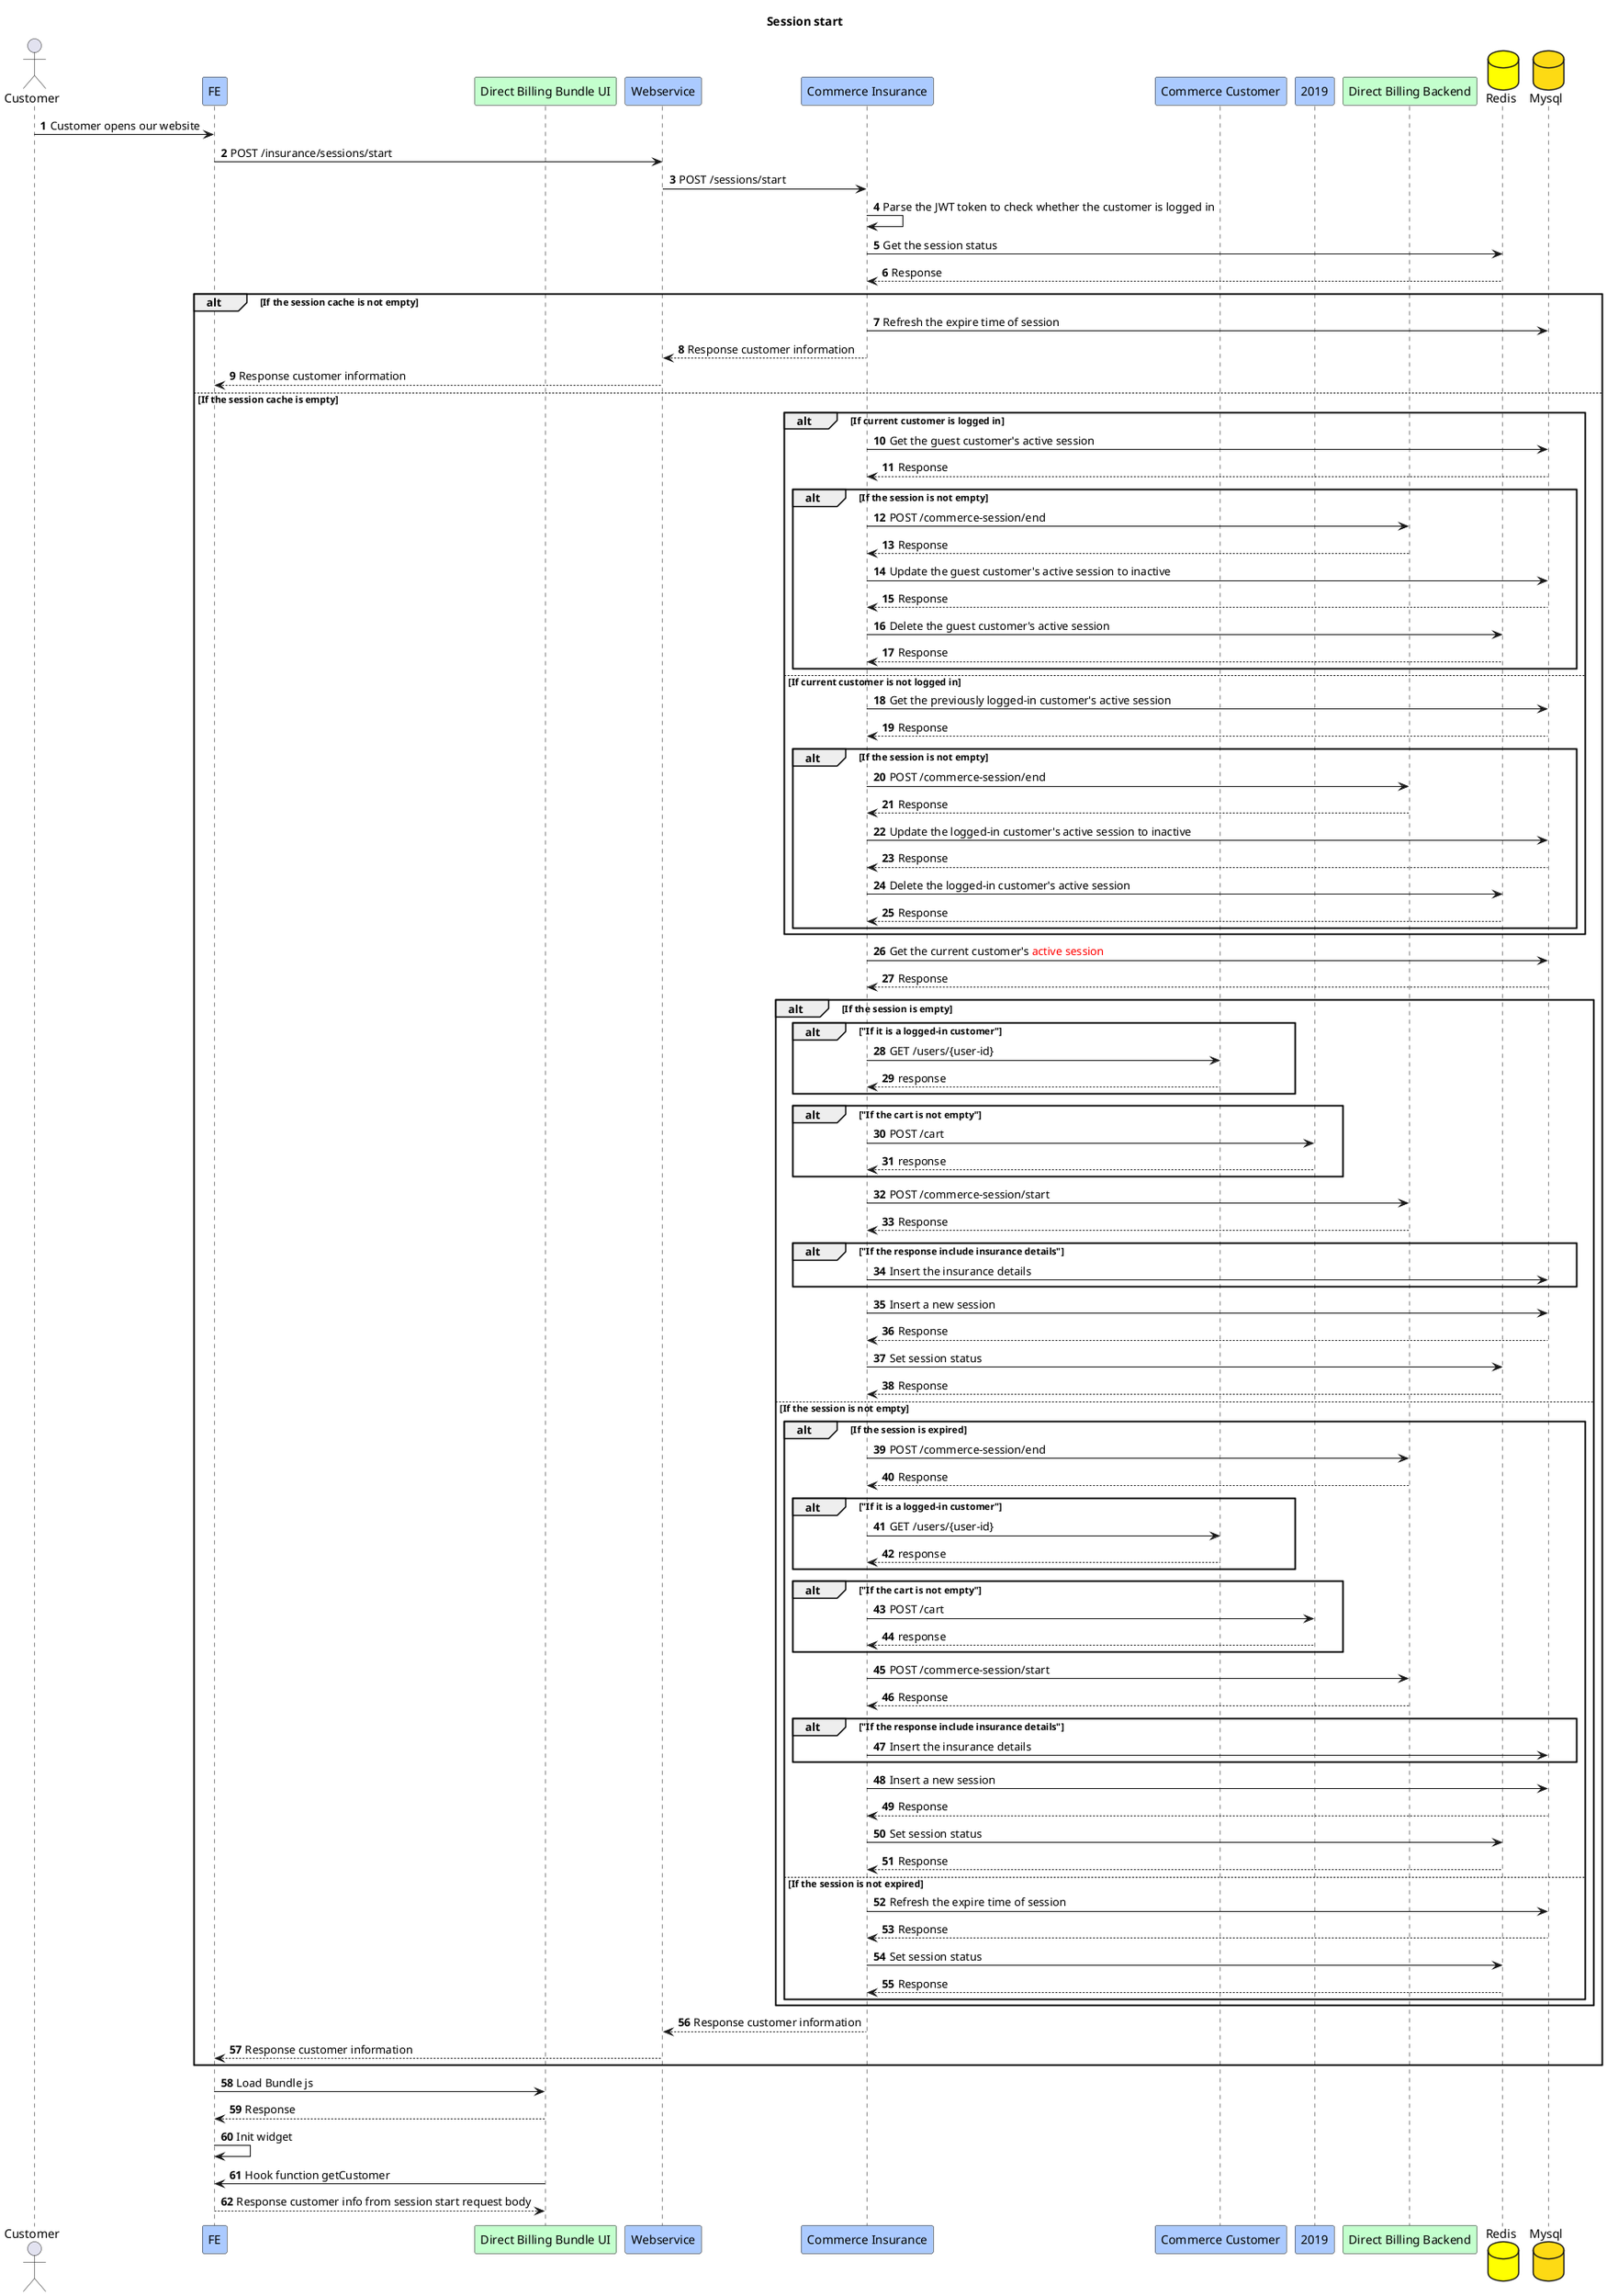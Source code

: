 @startuml
title Session start
actor Customer
participant FE #abcaff
participant "Direct Billing Bundle UI" #c3ffcd
participant "Webservice" #abcaff
participant "Commerce Insurance" #abcaff
participant "Commerce Customer" #abcaff
participant "2019" #abcaff
participant "Direct Billing Backend" #c3ffcd
database "Redis" #yellow
database "Mysql" #fdda14

autonumber
Customer -> FE:Customer opens our website
FE -> "Webservice":POST /insurance/sessions/start
"Webservice" -> "Commerce Insurance":POST /sessions/start
"Commerce Insurance" -> "Commerce Insurance":Parse the JWT token to check whether the customer is logged in
"Commerce Insurance" -> "Redis":Get the session status
"Redis" --> "Commerce Insurance":Response
alt If the session cache is not empty
    "Commerce Insurance" -> "Mysql":Refresh the expire time of session
    "Commerce Insurance" --> "Webservice":Response customer information
    "Webservice" --> FE:Response customer information
else If the session cache is empty

'    Start verify whether the previous account has ended the session
    alt If current customer is logged in
        "Commerce Insurance" -> "Mysql":Get the guest customer's active session
        "Mysql" --> "Commerce Insurance":Response
        alt If the session is not empty
            "Commerce Insurance" -> "Direct Billing Backend":POST /commerce-session/end
            "Direct Billing Backend" --> "Commerce Insurance":Response
            "Commerce Insurance" -> "Mysql":Update the guest customer's active session to inactive
            "Mysql" --> "Commerce Insurance":Response
            "Commerce Insurance" -> "Redis":Delete the guest customer's active session
            "Redis" --> "Commerce Insurance":Response
        end
    else If current customer is not logged in
        "Commerce Insurance" -> "Mysql":Get the previously logged-in customer's active session
        "Mysql" --> "Commerce Insurance":Response
        alt If the session is not empty
            "Commerce Insurance" -> "Direct Billing Backend":POST /commerce-session/end
            "Direct Billing Backend" --> "Commerce Insurance":Response
            "Commerce Insurance" -> "Mysql":Update the logged-in customer's active session to inactive
            "Mysql" --> "Commerce Insurance":Response
            "Commerce Insurance" -> "Redis":Delete the logged-in customer's active session
            "Redis" --> "Commerce Insurance":Response
        end
    end
'    End verify whether the previous account has ended the session

    "Commerce Insurance" -> "Mysql":Get the current customer's <font color=red>active session
    "Mysql" --> "Commerce Insurance":Response
    alt If the session is empty
        alt "If it is a logged-in customer"
           "Commerce Insurance" -> "Commerce Customer":GET /users/{user-id}
           "Commerce Customer" --> "Commerce Insurance":response
        end
        alt "If the cart is not empty"
           "Commerce Insurance" -> 2019:POST /cart
           2019 --> "Commerce Insurance":response
        end
        "Commerce Insurance" -> "Direct Billing Backend":POST /commerce-session/start
        "Direct Billing Backend" --> "Commerce Insurance":Response
        alt "If the response include insurance details"
            "Commerce Insurance" -> "Mysql":Insert the insurance details
        end
        "Commerce Insurance" -> "Mysql":Insert a new session
        "Mysql" --> "Commerce Insurance":Response
        "Commerce Insurance" -> "Redis":Set session status
        "Redis" --> "Commerce Insurance":Response
    else If the session is not empty
        alt If the session is expired
            "Commerce Insurance" -> "Direct Billing Backend":POST /commerce-session/end
            "Direct Billing Backend" --> "Commerce Insurance":Response
            alt "If it is a logged-in customer"
               "Commerce Insurance" -> "Commerce Customer":GET /users/{user-id}
               "Commerce Customer" --> "Commerce Insurance":response
            end
            alt "If the cart is not empty"
               "Commerce Insurance" -> 2019:POST /cart
               2019 --> "Commerce Insurance":response
            end
            "Commerce Insurance" -> "Direct Billing Backend":POST /commerce-session/start
            "Direct Billing Backend" --> "Commerce Insurance":Response
            alt "If the response include insurance details"
                "Commerce Insurance" -> "Mysql":Insert the insurance details
            end
            "Commerce Insurance" -> "Mysql":Insert a new session
            "Mysql" --> "Commerce Insurance":Response
            "Commerce Insurance" -> "Redis":Set session status
            "Redis" --> "Commerce Insurance":Response
        else If the session is not expired
            "Commerce Insurance" -> "Mysql":Refresh the expire time of session
            "Mysql" --> "Commerce Insurance":Response
            "Commerce Insurance" -> "Redis":Set session status
            "Redis" --> "Commerce Insurance":Response
        end
    end
    "Commerce Insurance" --> "Webservice":Response customer information

     "Webservice" --> FE:Response customer information
end
FE -> "Direct Billing Bundle UI":Load Bundle js
"Direct Billing Bundle UI" --> FE:Response
FE -> FE: Init widget
"Direct Billing Bundle UI" -> FE: Hook function getCustomer
FE --> "Direct Billing Bundle UI":Response customer info from session start request body

@enduml

